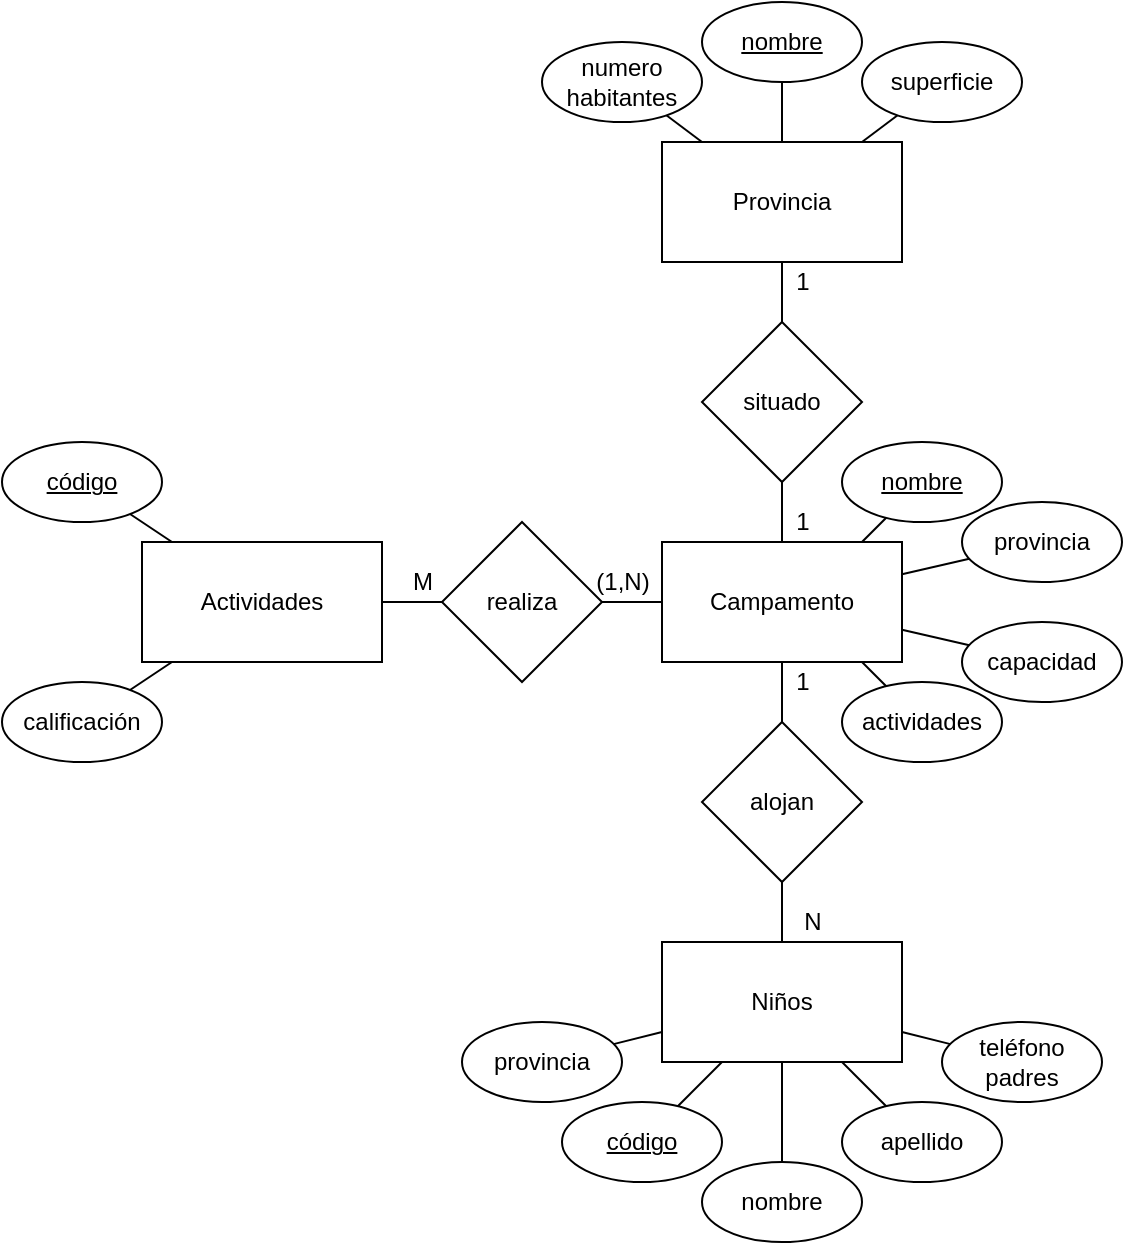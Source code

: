 <mxfile version="12.9.3" type="device"><diagram id="ThjQqlVRrkxYto0UGBqz" name="Page-1"><mxGraphModel dx="1065" dy="956" grid="1" gridSize="10" guides="1" tooltips="1" connect="1" arrows="1" fold="1" page="1" pageScale="1" pageWidth="827" pageHeight="1169" math="0" shadow="0"><root><mxCell id="0"/><mxCell id="1" parent="0"/><mxCell id="aPRVSwZnClNXPVMgAyKQ-32" style="edgeStyle=none;rounded=0;orthogonalLoop=1;jettySize=auto;html=1;endArrow=none;endFill=0;" edge="1" parent="1" source="aPRVSwZnClNXPVMgAyKQ-3" target="aPRVSwZnClNXPVMgAyKQ-31"><mxGeometry relative="1" as="geometry"/></mxCell><mxCell id="aPRVSwZnClNXPVMgAyKQ-34" style="edgeStyle=none;rounded=0;orthogonalLoop=1;jettySize=auto;html=1;endArrow=none;endFill=0;" edge="1" parent="1" source="aPRVSwZnClNXPVMgAyKQ-3" target="aPRVSwZnClNXPVMgAyKQ-33"><mxGeometry relative="1" as="geometry"/></mxCell><mxCell id="aPRVSwZnClNXPVMgAyKQ-38" style="edgeStyle=none;rounded=0;orthogonalLoop=1;jettySize=auto;html=1;endArrow=none;endFill=0;" edge="1" parent="1" source="aPRVSwZnClNXPVMgAyKQ-3" target="aPRVSwZnClNXPVMgAyKQ-37"><mxGeometry relative="1" as="geometry"/></mxCell><mxCell id="aPRVSwZnClNXPVMgAyKQ-39" style="edgeStyle=none;rounded=0;orthogonalLoop=1;jettySize=auto;html=1;endArrow=none;endFill=0;" edge="1" parent="1" source="aPRVSwZnClNXPVMgAyKQ-3" target="aPRVSwZnClNXPVMgAyKQ-36"><mxGeometry relative="1" as="geometry"/></mxCell><mxCell id="aPRVSwZnClNXPVMgAyKQ-40" style="edgeStyle=none;rounded=0;orthogonalLoop=1;jettySize=auto;html=1;endArrow=none;endFill=0;" edge="1" parent="1" source="aPRVSwZnClNXPVMgAyKQ-3" target="aPRVSwZnClNXPVMgAyKQ-35"><mxGeometry relative="1" as="geometry"/></mxCell><mxCell id="aPRVSwZnClNXPVMgAyKQ-3" value="Niños" style="rounded=0;whiteSpace=wrap;html=1;" vertex="1" parent="1"><mxGeometry x="440" y="530" width="120" height="60" as="geometry"/></mxCell><mxCell id="aPRVSwZnClNXPVMgAyKQ-10" style="edgeStyle=none;rounded=0;orthogonalLoop=1;jettySize=auto;html=1;endArrow=none;endFill=0;" edge="1" parent="1" source="aPRVSwZnClNXPVMgAyKQ-13" target="aPRVSwZnClNXPVMgAyKQ-3"><mxGeometry relative="1" as="geometry"/></mxCell><mxCell id="aPRVSwZnClNXPVMgAyKQ-11" style="edgeStyle=none;rounded=0;orthogonalLoop=1;jettySize=auto;html=1;endArrow=none;endFill=0;" edge="1" parent="1" source="aPRVSwZnClNXPVMgAyKQ-4" target="aPRVSwZnClNXPVMgAyKQ-7"><mxGeometry relative="1" as="geometry"/></mxCell><mxCell id="aPRVSwZnClNXPVMgAyKQ-48" style="edgeStyle=none;rounded=0;orthogonalLoop=1;jettySize=auto;html=1;endArrow=none;endFill=0;" edge="1" parent="1" target="aPRVSwZnClNXPVMgAyKQ-47"><mxGeometry relative="1" as="geometry"><mxPoint x="540" y="330" as="sourcePoint"/></mxGeometry></mxCell><mxCell id="aPRVSwZnClNXPVMgAyKQ-52" style="edgeStyle=none;rounded=0;orthogonalLoop=1;jettySize=auto;html=1;endArrow=none;endFill=0;" edge="1" parent="1" target="aPRVSwZnClNXPVMgAyKQ-49"><mxGeometry relative="1" as="geometry"><mxPoint x="540" y="390" as="sourcePoint"/></mxGeometry></mxCell><mxCell id="aPRVSwZnClNXPVMgAyKQ-55" style="edgeStyle=none;rounded=0;orthogonalLoop=1;jettySize=auto;html=1;endArrow=none;endFill=0;" edge="1" parent="1" source="aPRVSwZnClNXPVMgAyKQ-4" target="aPRVSwZnClNXPVMgAyKQ-51"><mxGeometry relative="1" as="geometry"/></mxCell><mxCell id="aPRVSwZnClNXPVMgAyKQ-56" style="edgeStyle=none;rounded=0;orthogonalLoop=1;jettySize=auto;html=1;endArrow=none;endFill=0;" edge="1" parent="1" source="aPRVSwZnClNXPVMgAyKQ-4" target="aPRVSwZnClNXPVMgAyKQ-50"><mxGeometry relative="1" as="geometry"/></mxCell><mxCell id="aPRVSwZnClNXPVMgAyKQ-4" value="Campamento" style="rounded=0;whiteSpace=wrap;html=1;" vertex="1" parent="1"><mxGeometry x="440" y="330" width="120" height="60" as="geometry"/></mxCell><mxCell id="aPRVSwZnClNXPVMgAyKQ-24" style="edgeStyle=none;rounded=0;orthogonalLoop=1;jettySize=auto;html=1;endArrow=none;endFill=0;" edge="1" parent="1" source="aPRVSwZnClNXPVMgAyKQ-5" target="aPRVSwZnClNXPVMgAyKQ-14"><mxGeometry relative="1" as="geometry"/></mxCell><mxCell id="aPRVSwZnClNXPVMgAyKQ-58" style="edgeStyle=none;rounded=0;orthogonalLoop=1;jettySize=auto;html=1;endArrow=none;endFill=0;" edge="1" parent="1" source="aPRVSwZnClNXPVMgAyKQ-5" target="aPRVSwZnClNXPVMgAyKQ-57"><mxGeometry relative="1" as="geometry"/></mxCell><mxCell id="aPRVSwZnClNXPVMgAyKQ-60" style="edgeStyle=none;rounded=0;orthogonalLoop=1;jettySize=auto;html=1;endArrow=none;endFill=0;" edge="1" parent="1" source="aPRVSwZnClNXPVMgAyKQ-5" target="aPRVSwZnClNXPVMgAyKQ-59"><mxGeometry relative="1" as="geometry"/></mxCell><mxCell id="aPRVSwZnClNXPVMgAyKQ-5" value="Actividades" style="rounded=0;whiteSpace=wrap;html=1;" vertex="1" parent="1"><mxGeometry x="180" y="330" width="120" height="60" as="geometry"/></mxCell><mxCell id="aPRVSwZnClNXPVMgAyKQ-43" style="edgeStyle=none;rounded=0;orthogonalLoop=1;jettySize=auto;html=1;endArrow=none;endFill=0;" edge="1" parent="1" source="aPRVSwZnClNXPVMgAyKQ-7" target="aPRVSwZnClNXPVMgAyKQ-41"><mxGeometry relative="1" as="geometry"/></mxCell><mxCell id="aPRVSwZnClNXPVMgAyKQ-44" style="edgeStyle=none;rounded=0;orthogonalLoop=1;jettySize=auto;html=1;endArrow=none;endFill=0;" edge="1" parent="1" source="aPRVSwZnClNXPVMgAyKQ-7" target="aPRVSwZnClNXPVMgAyKQ-42"><mxGeometry relative="1" as="geometry"/></mxCell><mxCell id="aPRVSwZnClNXPVMgAyKQ-46" style="edgeStyle=none;rounded=0;orthogonalLoop=1;jettySize=auto;html=1;endArrow=none;endFill=0;" edge="1" parent="1" source="aPRVSwZnClNXPVMgAyKQ-7" target="aPRVSwZnClNXPVMgAyKQ-45"><mxGeometry relative="1" as="geometry"/></mxCell><mxCell id="aPRVSwZnClNXPVMgAyKQ-7" value="Provincia" style="rounded=0;whiteSpace=wrap;html=1;" vertex="1" parent="1"><mxGeometry x="440" y="130" width="120" height="60" as="geometry"/></mxCell><mxCell id="aPRVSwZnClNXPVMgAyKQ-12" value="situado" style="rhombus;whiteSpace=wrap;html=1;" vertex="1" parent="1"><mxGeometry x="460" y="220" width="80" height="80" as="geometry"/></mxCell><mxCell id="aPRVSwZnClNXPVMgAyKQ-13" value="alojan" style="rhombus;whiteSpace=wrap;html=1;" vertex="1" parent="1"><mxGeometry x="460" y="420" width="80" height="80" as="geometry"/></mxCell><mxCell id="aPRVSwZnClNXPVMgAyKQ-15" style="edgeStyle=none;rounded=0;orthogonalLoop=1;jettySize=auto;html=1;endArrow=none;endFill=0;" edge="1" parent="1" source="aPRVSwZnClNXPVMgAyKQ-4" target="aPRVSwZnClNXPVMgAyKQ-13"><mxGeometry relative="1" as="geometry"><mxPoint x="500" y="390" as="sourcePoint"/><mxPoint x="500" y="530" as="targetPoint"/></mxGeometry></mxCell><mxCell id="aPRVSwZnClNXPVMgAyKQ-19" style="edgeStyle=none;rounded=0;orthogonalLoop=1;jettySize=auto;html=1;endArrow=none;endFill=0;" edge="1" parent="1" source="aPRVSwZnClNXPVMgAyKQ-14" target="aPRVSwZnClNXPVMgAyKQ-4"><mxGeometry relative="1" as="geometry"/></mxCell><mxCell id="aPRVSwZnClNXPVMgAyKQ-14" value="realiza" style="rhombus;whiteSpace=wrap;html=1;" vertex="1" parent="1"><mxGeometry x="330" y="320" width="80" height="80" as="geometry"/></mxCell><mxCell id="aPRVSwZnClNXPVMgAyKQ-17" value="(1,N)" style="text;html=1;align=center;verticalAlign=middle;resizable=0;points=[];autosize=1;" vertex="1" parent="1"><mxGeometry x="400" y="340" width="40" height="20" as="geometry"/></mxCell><mxCell id="aPRVSwZnClNXPVMgAyKQ-25" value="1" style="text;html=1;align=center;verticalAlign=middle;resizable=0;points=[];autosize=1;" vertex="1" parent="1"><mxGeometry x="500" y="390" width="20" height="20" as="geometry"/></mxCell><mxCell id="aPRVSwZnClNXPVMgAyKQ-26" value="N" style="text;html=1;align=center;verticalAlign=middle;resizable=0;points=[];autosize=1;" vertex="1" parent="1"><mxGeometry x="505" y="510" width="20" height="20" as="geometry"/></mxCell><mxCell id="aPRVSwZnClNXPVMgAyKQ-31" value="provincia" style="ellipse;whiteSpace=wrap;html=1;" vertex="1" parent="1"><mxGeometry x="340" y="570" width="80" height="40" as="geometry"/></mxCell><mxCell id="aPRVSwZnClNXPVMgAyKQ-33" value="&lt;u&gt;código&lt;/u&gt;" style="ellipse;whiteSpace=wrap;html=1;" vertex="1" parent="1"><mxGeometry x="390" y="610" width="80" height="40" as="geometry"/></mxCell><mxCell id="aPRVSwZnClNXPVMgAyKQ-35" value="teléfono&lt;br&gt;padres" style="ellipse;whiteSpace=wrap;html=1;" vertex="1" parent="1"><mxGeometry x="580" y="570" width="80" height="40" as="geometry"/></mxCell><mxCell id="aPRVSwZnClNXPVMgAyKQ-36" value="apellido" style="ellipse;whiteSpace=wrap;html=1;" vertex="1" parent="1"><mxGeometry x="530" y="610" width="80" height="40" as="geometry"/></mxCell><mxCell id="aPRVSwZnClNXPVMgAyKQ-37" value="nombre" style="ellipse;whiteSpace=wrap;html=1;" vertex="1" parent="1"><mxGeometry x="460" y="640" width="80" height="40" as="geometry"/></mxCell><mxCell id="aPRVSwZnClNXPVMgAyKQ-41" value="superficie" style="ellipse;whiteSpace=wrap;html=1;" vertex="1" parent="1"><mxGeometry x="540" y="80" width="80" height="40" as="geometry"/></mxCell><mxCell id="aPRVSwZnClNXPVMgAyKQ-42" value="numero&lt;br&gt;habitantes" style="ellipse;whiteSpace=wrap;html=1;" vertex="1" parent="1"><mxGeometry x="380" y="80" width="80" height="40" as="geometry"/></mxCell><mxCell id="aPRVSwZnClNXPVMgAyKQ-45" value="&lt;u&gt;nombre&lt;/u&gt;" style="ellipse;whiteSpace=wrap;html=1;" vertex="1" parent="1"><mxGeometry x="460" y="60" width="80" height="40" as="geometry"/></mxCell><mxCell id="aPRVSwZnClNXPVMgAyKQ-47" value="nombre" style="ellipse;whiteSpace=wrap;html=1;fontStyle=4" vertex="1" parent="1"><mxGeometry x="530" y="280" width="80" height="40" as="geometry"/></mxCell><mxCell id="aPRVSwZnClNXPVMgAyKQ-49" value="actividades" style="ellipse;whiteSpace=wrap;html=1;" vertex="1" parent="1"><mxGeometry x="530" y="400" width="80" height="40" as="geometry"/></mxCell><mxCell id="aPRVSwZnClNXPVMgAyKQ-50" value="capacidad" style="ellipse;whiteSpace=wrap;html=1;" vertex="1" parent="1"><mxGeometry x="590" y="370" width="80" height="40" as="geometry"/></mxCell><mxCell id="aPRVSwZnClNXPVMgAyKQ-51" value="provincia" style="ellipse;whiteSpace=wrap;html=1;" vertex="1" parent="1"><mxGeometry x="590" y="310" width="80" height="40" as="geometry"/></mxCell><mxCell id="aPRVSwZnClNXPVMgAyKQ-57" value="&lt;u&gt;código&lt;/u&gt;" style="ellipse;whiteSpace=wrap;html=1;" vertex="1" parent="1"><mxGeometry x="110" y="280" width="80" height="40" as="geometry"/></mxCell><mxCell id="aPRVSwZnClNXPVMgAyKQ-59" value="calificación" style="ellipse;whiteSpace=wrap;html=1;" vertex="1" parent="1"><mxGeometry x="110" y="400" width="80" height="40" as="geometry"/></mxCell><mxCell id="aPRVSwZnClNXPVMgAyKQ-62" value="1" style="text;html=1;align=center;verticalAlign=middle;resizable=0;points=[];autosize=1;" vertex="1" parent="1"><mxGeometry x="500" y="310" width="20" height="20" as="geometry"/></mxCell><mxCell id="aPRVSwZnClNXPVMgAyKQ-63" value="1" style="text;html=1;align=center;verticalAlign=middle;resizable=0;points=[];autosize=1;" vertex="1" parent="1"><mxGeometry x="500" y="190" width="20" height="20" as="geometry"/></mxCell><mxCell id="aPRVSwZnClNXPVMgAyKQ-64" value="M" style="text;html=1;align=center;verticalAlign=middle;resizable=0;points=[];autosize=1;" vertex="1" parent="1"><mxGeometry x="305" y="340" width="30" height="20" as="geometry"/></mxCell></root></mxGraphModel></diagram></mxfile>